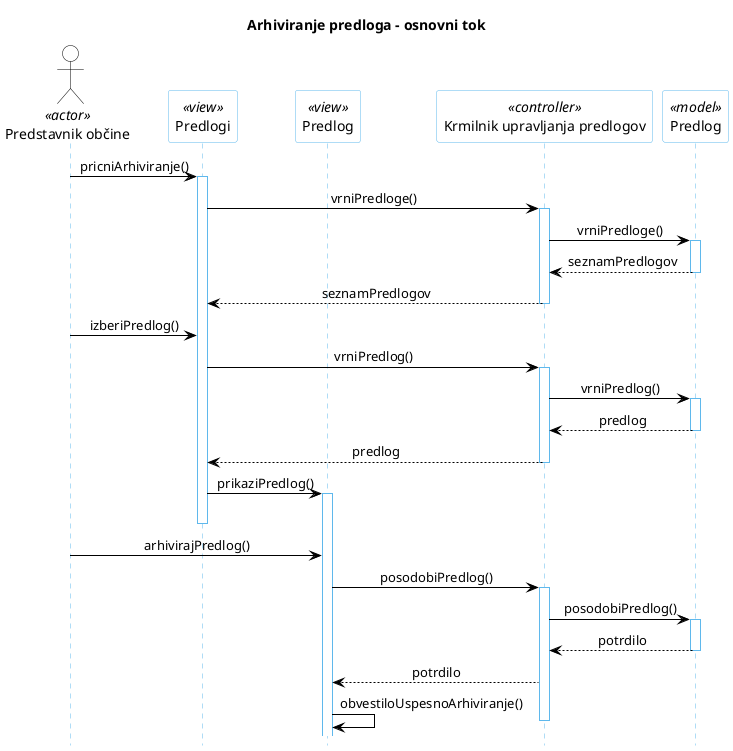 @startuml Arhiviranje

hide footbox

skinparam backgroundcolor white
skinparam defaultTextAlignment center
skinparam actorBorderColor black
skinparam actorBackgroundColor white
skinparam arrowColor black  
skinparam sequenceLifeLineBorderColor #5FB8EC
skinparam sequenceParticipantBorderColor #5FB8EC
skinparam sequenceParticipantBackgroundColor white

title "Arhiviranje predloga - osnovni tok"

actor "Predstavnik občine" AS U1 <<actor>>

participant "Predlogi" as R4 <<view>>
participant "Predlog" as R5 <<view>>
participant "Krmilnik upravljanja predlogov" as R2 <<controller>>
participant "Predlog" as R3 <<model>>



U1 -> R4: pricniArhiviranje()
activate R4

R4 -> R2: vrniPredloge()
activate R2
R2 -> R3: vrniPredloge()
activate R3
R3 -[dotted]> R2: seznamPredlogov
deactivate R3
R2 -[dotted]> R4: seznamPredlogov
deactivate R2


U1 -> R4: izberiPredlog()
'R4 -> R5: prikaziPredlog()

R4 -> R2: vrniPredlog()
activate R2
R2 -> R3: vrniPredlog()
activate R3
R3 -[dotted]> R2: predlog
deactivate R3
R2 -[dotted]> R4: predlog
deactivate R2

R4 -> R5: prikaziPredlog()



activate R5
deactivate R4
'R5 -> R5: arhiviranjePredloga()
'R5 -> R5: potrditevArhiviranje()
U1 -> R5: arhivirajPredlog()

R5 -> R2: posodobiPredlog()
activate R2
R2 -> R3: posodobiPredlog()
activate R3
R3 -[dotted]> R2: potrdilo
deactivate R3
R2 -[dotted]> R5: potrdilo
R5 -> R5: obvestiloUspesnoArhiviranje()

deactivate R2

' R5 -> R2: vrniPredloge()
' activate R2
' R2 -> R3: vrniPredloge()
' activate R3
' R3 -[dotted]> R2: seznamPredlogov
' deactivate R3
' R2 -[dotted]> R5: seznamPredlogov
' U1 -> R5: izberiPredlog()


' R5 -> R4: prikaziPredlog()
' activate R4
' R4 -> R4: pregledPredloga()

@enduml

